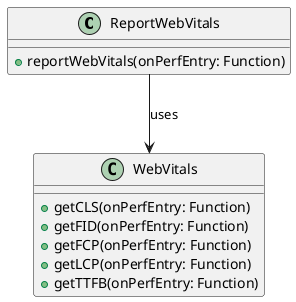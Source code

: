 
@startuml
class ReportWebVitals {
    +reportWebVitals(onPerfEntry: Function)
}

class WebVitals {
    +getCLS(onPerfEntry: Function)
    +getFID(onPerfEntry: Function)
    +getFCP(onPerfEntry: Function)
    +getLCP(onPerfEntry: Function)
    +getTTFB(onPerfEntry: Function)
}

ReportWebVitals --> WebVitals : uses

@enduml
